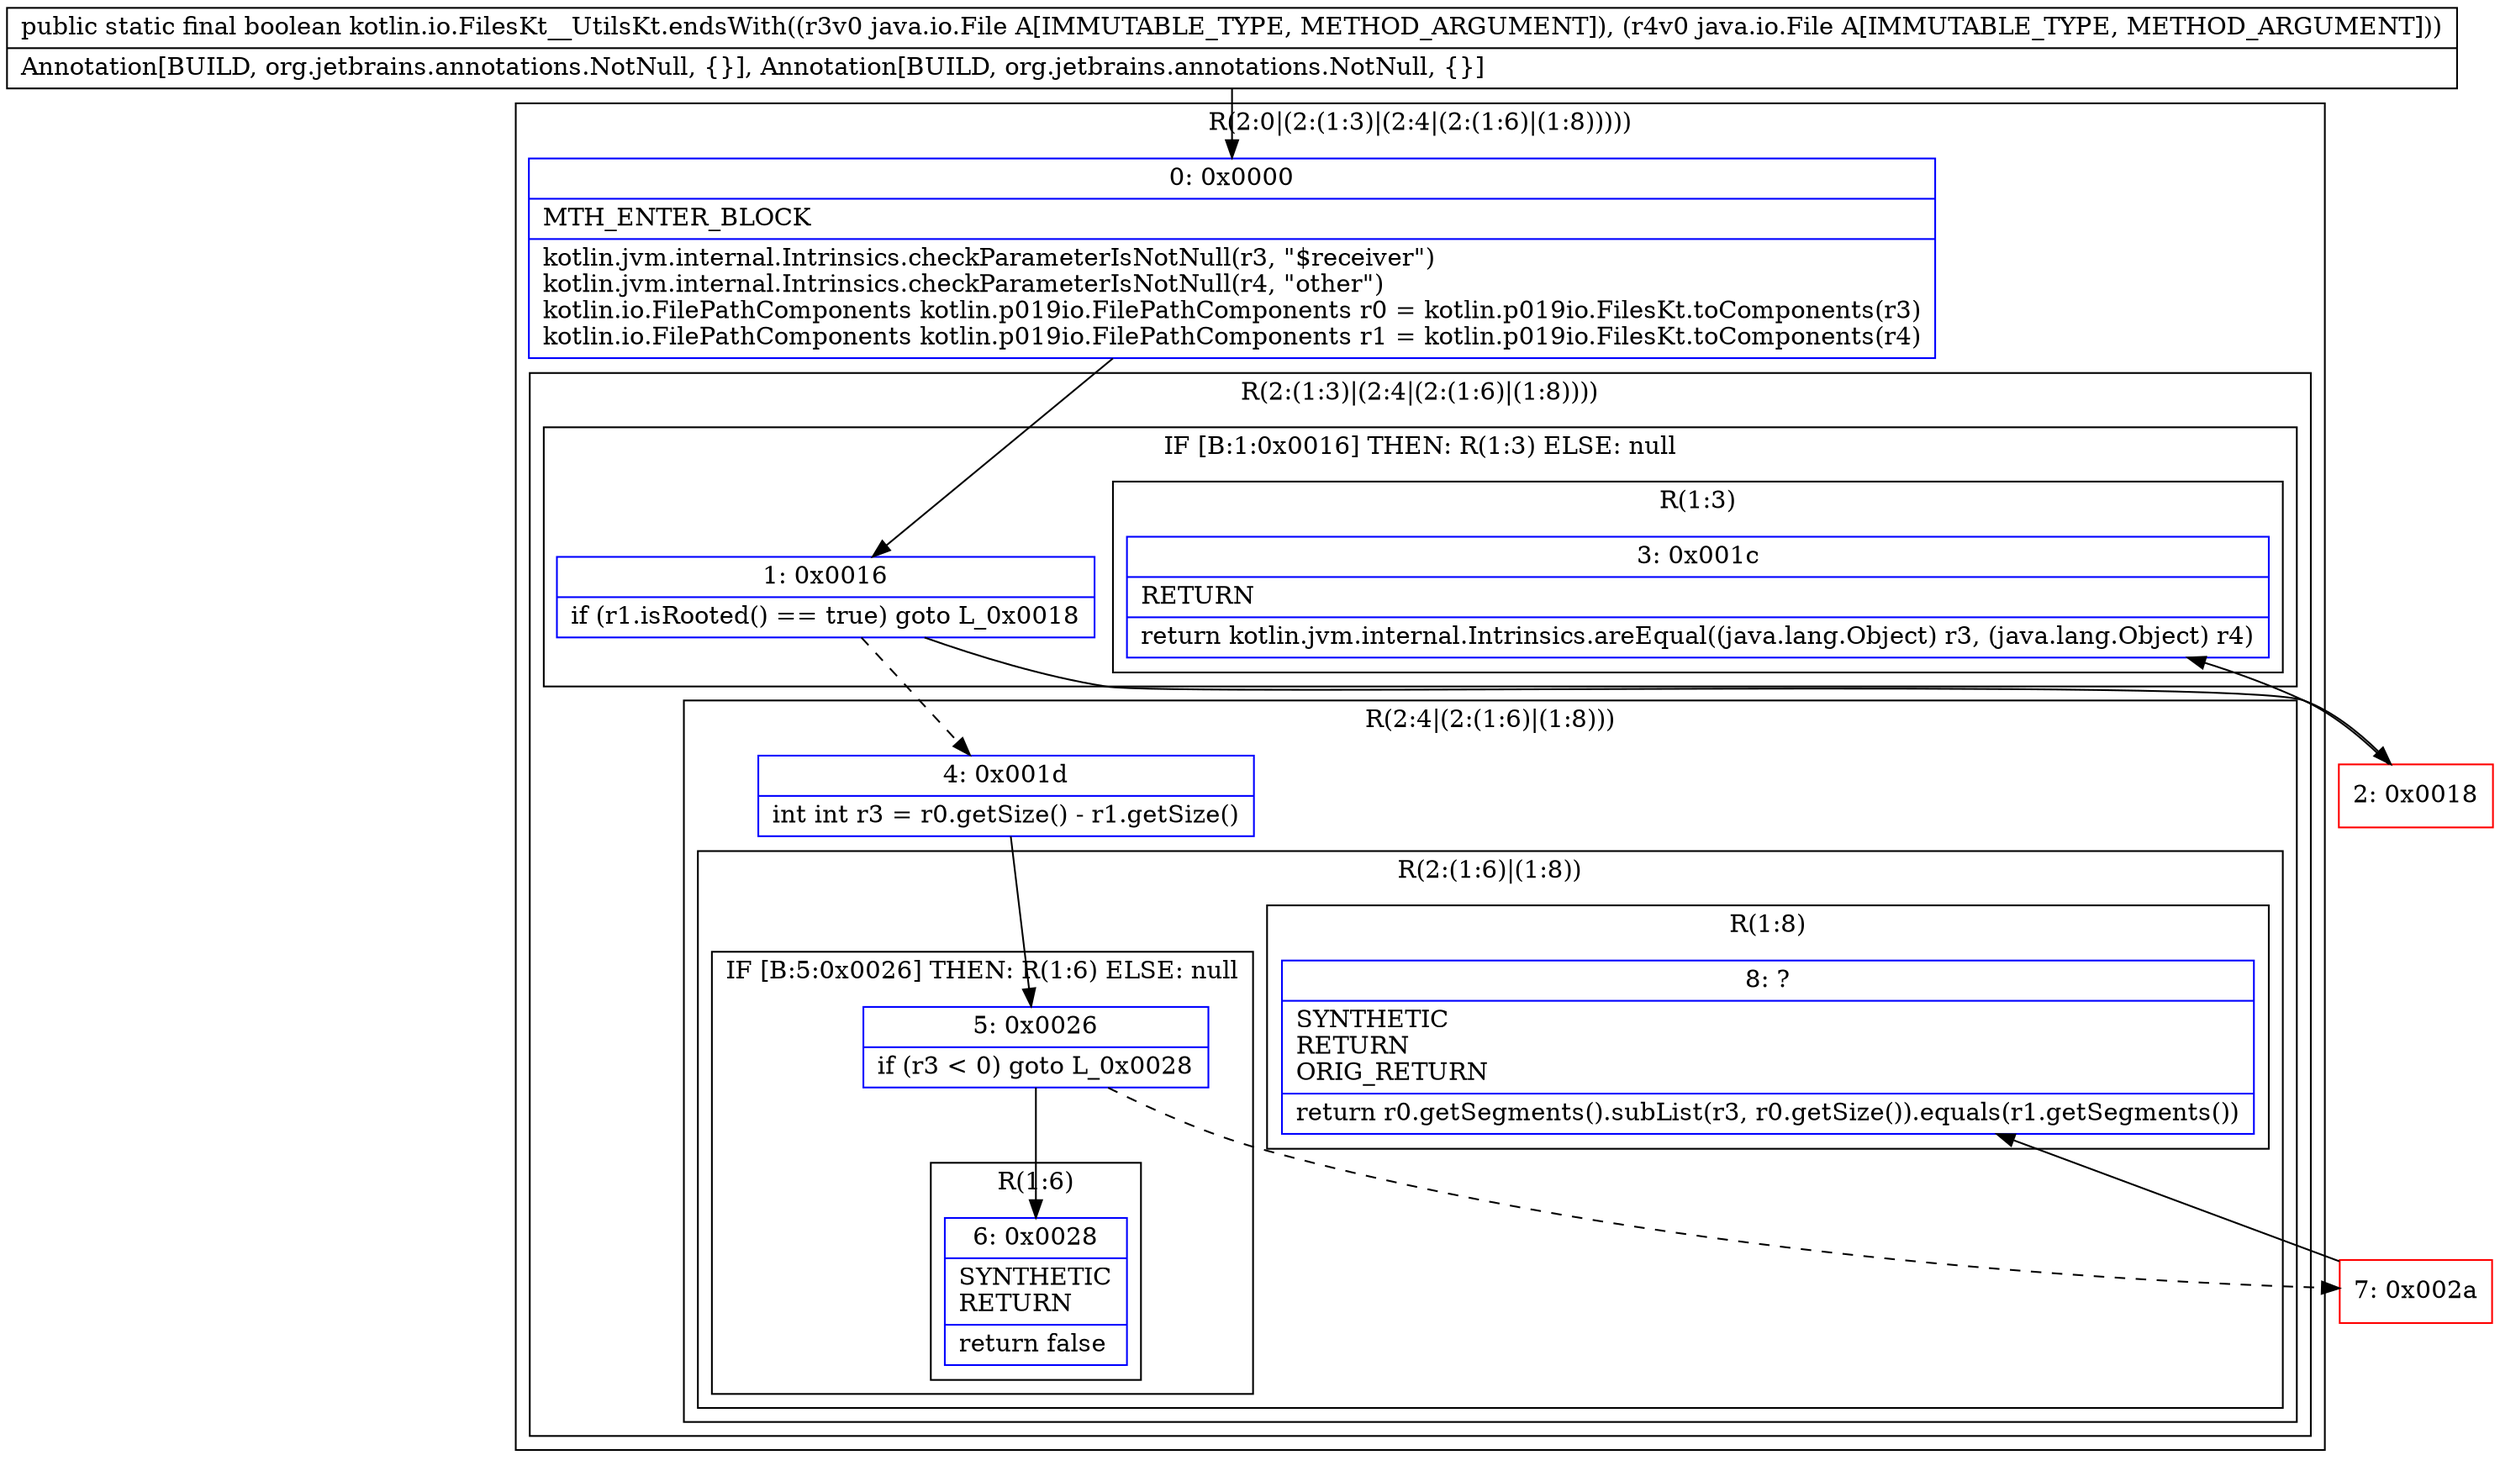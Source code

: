 digraph "CFG forkotlin.io.FilesKt__UtilsKt.endsWith(Ljava\/io\/File;Ljava\/io\/File;)Z" {
subgraph cluster_Region_1852877156 {
label = "R(2:0|(2:(1:3)|(2:4|(2:(1:6)|(1:8)))))";
node [shape=record,color=blue];
Node_0 [shape=record,label="{0\:\ 0x0000|MTH_ENTER_BLOCK\l|kotlin.jvm.internal.Intrinsics.checkParameterIsNotNull(r3, \"$receiver\")\lkotlin.jvm.internal.Intrinsics.checkParameterIsNotNull(r4, \"other\")\lkotlin.io.FilePathComponents kotlin.p019io.FilePathComponents r0 = kotlin.p019io.FilesKt.toComponents(r3)\lkotlin.io.FilePathComponents kotlin.p019io.FilePathComponents r1 = kotlin.p019io.FilesKt.toComponents(r4)\l}"];
subgraph cluster_Region_320288598 {
label = "R(2:(1:3)|(2:4|(2:(1:6)|(1:8))))";
node [shape=record,color=blue];
subgraph cluster_IfRegion_1148272440 {
label = "IF [B:1:0x0016] THEN: R(1:3) ELSE: null";
node [shape=record,color=blue];
Node_1 [shape=record,label="{1\:\ 0x0016|if (r1.isRooted() == true) goto L_0x0018\l}"];
subgraph cluster_Region_868950271 {
label = "R(1:3)";
node [shape=record,color=blue];
Node_3 [shape=record,label="{3\:\ 0x001c|RETURN\l|return kotlin.jvm.internal.Intrinsics.areEqual((java.lang.Object) r3, (java.lang.Object) r4)\l}"];
}
}
subgraph cluster_Region_1627710093 {
label = "R(2:4|(2:(1:6)|(1:8)))";
node [shape=record,color=blue];
Node_4 [shape=record,label="{4\:\ 0x001d|int int r3 = r0.getSize() \- r1.getSize()\l}"];
subgraph cluster_Region_187422782 {
label = "R(2:(1:6)|(1:8))";
node [shape=record,color=blue];
subgraph cluster_IfRegion_790725979 {
label = "IF [B:5:0x0026] THEN: R(1:6) ELSE: null";
node [shape=record,color=blue];
Node_5 [shape=record,label="{5\:\ 0x0026|if (r3 \< 0) goto L_0x0028\l}"];
subgraph cluster_Region_978865575 {
label = "R(1:6)";
node [shape=record,color=blue];
Node_6 [shape=record,label="{6\:\ 0x0028|SYNTHETIC\lRETURN\l|return false\l}"];
}
}
subgraph cluster_Region_276630450 {
label = "R(1:8)";
node [shape=record,color=blue];
Node_8 [shape=record,label="{8\:\ ?|SYNTHETIC\lRETURN\lORIG_RETURN\l|return r0.getSegments().subList(r3, r0.getSize()).equals(r1.getSegments())\l}"];
}
}
}
}
}
Node_2 [shape=record,color=red,label="{2\:\ 0x0018}"];
Node_7 [shape=record,color=red,label="{7\:\ 0x002a}"];
MethodNode[shape=record,label="{public static final boolean kotlin.io.FilesKt__UtilsKt.endsWith((r3v0 java.io.File A[IMMUTABLE_TYPE, METHOD_ARGUMENT]), (r4v0 java.io.File A[IMMUTABLE_TYPE, METHOD_ARGUMENT]))  | Annotation[BUILD, org.jetbrains.annotations.NotNull, \{\}], Annotation[BUILD, org.jetbrains.annotations.NotNull, \{\}]\l}"];
MethodNode -> Node_0;
Node_0 -> Node_1;
Node_1 -> Node_2;
Node_1 -> Node_4[style=dashed];
Node_4 -> Node_5;
Node_5 -> Node_6;
Node_5 -> Node_7[style=dashed];
Node_2 -> Node_3;
Node_7 -> Node_8;
}

